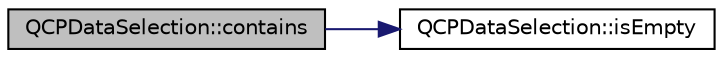 digraph "QCPDataSelection::contains"
{
 // LATEX_PDF_SIZE
  edge [fontname="Helvetica",fontsize="10",labelfontname="Helvetica",labelfontsize="10"];
  node [fontname="Helvetica",fontsize="10",shape=record];
  rankdir="LR";
  Node1 [label="QCPDataSelection::contains",height=0.2,width=0.4,color="black", fillcolor="grey75", style="filled", fontcolor="black",tooltip=" "];
  Node1 -> Node2 [color="midnightblue",fontsize="10",style="solid",fontname="Helvetica"];
  Node2 [label="QCPDataSelection::isEmpty",height=0.2,width=0.4,color="black", fillcolor="white", style="filled",URL="$classQCPDataSelection.html#a7f7526b475998dc0c3d6c376b24736c9",tooltip=" "];
}
